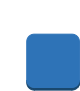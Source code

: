 <?xml version="1.0" encoding="UTF-8"?>
<dia:diagram xmlns:dia="http://www.lysator.liu.se/~alla/dia/">
  <dia:layer name="Fondo" visible="true" active="true">
    <dia:group>
      <dia:group>
        <dia:group>
          <dia:group>
            <dia:object type="Standard - BezierLine" version="0" id="O0">
              <dia:attribute name="obj_pos">
                <dia:point val="3.922,3.355"/>
              </dia:attribute>
              <dia:attribute name="obj_bb">
                <dia:rectangle val="2.918,3.355;4.918,3.679"/>
              </dia:attribute>
              <dia:attribute name="bez_points">
                <dia:point val="3.922,3.355"/>
                <dia:point val="3.922,3.486"/>
                <dia:point val="3.922,3.355"/>
                <dia:point val="3.922,3.486"/>
                <dia:point val="3.922,3.504"/>
                <dia:point val="3.921,3.522"/>
                <dia:point val="3.918,3.54"/>
                <dia:point val="3.918,3.409"/>
                <dia:point val="3.918,3.54"/>
                <dia:point val="3.918,3.409"/>
                <dia:point val="3.921,3.391"/>
                <dia:point val="3.922,3.374"/>
                <dia:point val="3.922,3.355"/>
              </dia:attribute>
              <dia:attribute name="corner_types">
                <dia:enum val="0"/>
                <dia:enum val="0"/>
                <dia:enum val="0"/>
                <dia:enum val="0"/>
                <dia:enum val="0"/>
              </dia:attribute>
              <dia:attribute name="line_color">
                <dia:color val="#19486f"/>
              </dia:attribute>
              <dia:attribute name="line_width">
                <dia:real val="0"/>
              </dia:attribute>
            </dia:object>
            <dia:object type="Standard - BezierLine" version="0" id="O1">
              <dia:attribute name="obj_pos">
                <dia:point val="3.918,3.409"/>
              </dia:attribute>
              <dia:attribute name="obj_bb">
                <dia:rectangle val="3.905,3.409;3.918,3.6"/>
              </dia:attribute>
              <dia:attribute name="bez_points">
                <dia:point val="3.918,3.409"/>
                <dia:point val="3.918,3.54"/>
                <dia:point val="3.918,3.409"/>
                <dia:point val="3.918,3.54"/>
                <dia:point val="3.915,3.56"/>
                <dia:point val="3.911,3.581"/>
                <dia:point val="3.905,3.6"/>
                <dia:point val="3.905,3.469"/>
                <dia:point val="3.905,3.6"/>
                <dia:point val="3.905,3.469"/>
                <dia:point val="3.911,3.45"/>
                <dia:point val="3.915,3.43"/>
                <dia:point val="3.918,3.409"/>
              </dia:attribute>
              <dia:attribute name="corner_types">
                <dia:enum val="0"/>
                <dia:enum val="0"/>
                <dia:enum val="0"/>
                <dia:enum val="0"/>
                <dia:enum val="0"/>
              </dia:attribute>
              <dia:attribute name="line_color">
                <dia:color val="#19486f"/>
              </dia:attribute>
              <dia:attribute name="line_width">
                <dia:real val="0"/>
              </dia:attribute>
            </dia:object>
            <dia:object type="Standard - BezierLine" version="0" id="O2">
              <dia:attribute name="obj_pos">
                <dia:point val="3.905,3.469"/>
              </dia:attribute>
              <dia:attribute name="obj_bb">
                <dia:rectangle val="3.876,3.469;3.905,3.666"/>
              </dia:attribute>
              <dia:attribute name="bez_points">
                <dia:point val="3.905,3.469"/>
                <dia:point val="3.905,3.6"/>
                <dia:point val="3.905,3.469"/>
                <dia:point val="3.905,3.6"/>
                <dia:point val="3.897,3.623"/>
                <dia:point val="3.888,3.645"/>
                <dia:point val="3.876,3.666"/>
                <dia:point val="3.876,3.535"/>
                <dia:point val="3.876,3.666"/>
                <dia:point val="3.876,3.535"/>
                <dia:point val="3.888,3.514"/>
                <dia:point val="3.897,3.492"/>
                <dia:point val="3.905,3.469"/>
              </dia:attribute>
              <dia:attribute name="corner_types">
                <dia:enum val="0"/>
                <dia:enum val="0"/>
                <dia:enum val="0"/>
                <dia:enum val="0"/>
                <dia:enum val="0"/>
              </dia:attribute>
              <dia:attribute name="line_color">
                <dia:color val="#19486f"/>
              </dia:attribute>
              <dia:attribute name="line_width">
                <dia:real val="0"/>
              </dia:attribute>
            </dia:object>
          </dia:group>
          <dia:object type="Standard - Beziergon" version="0" id="O3">
            <dia:attribute name="obj_pos">
              <dia:point val="3.922,3.355"/>
            </dia:attribute>
            <dia:attribute name="obj_bb">
              <dia:rectangle val="2.922,3.355;4.922,3.861"/>
            </dia:attribute>
            <dia:attribute name="bez_points">
              <dia:point val="3.922,3.355"/>
              <dia:point val="3.922,3.486"/>
              <dia:point val="3.922,3.355"/>
              <dia:point val="3.922,3.486"/>
              <dia:point val="3.922,3.693"/>
              <dia:point val="3.753,3.861"/>
              <dia:point val="3.545,3.861"/>
              <dia:point val="3.545,3.73"/>
              <dia:point val="3.545,3.861"/>
              <dia:point val="3.545,3.73"/>
              <dia:point val="3.753,3.73"/>
              <dia:point val="3.922,3.562"/>
            </dia:attribute>
            <dia:attribute name="corner_types">
              <dia:enum val="-1797716344"/>
              <dia:enum val="0"/>
              <dia:enum val="0"/>
              <dia:enum val="0"/>
              <dia:enum val="0"/>
            </dia:attribute>
            <dia:attribute name="line_color">
              <dia:color val="#19486f"/>
            </dia:attribute>
            <dia:attribute name="line_width">
              <dia:real val="0"/>
            </dia:attribute>
            <dia:attribute name="inner_color">
              <dia:color val="#19486f"/>
            </dia:attribute>
            <dia:attribute name="show_background">
              <dia:boolean val="true"/>
            </dia:attribute>
          </dia:object>
          <dia:group>
            <dia:object type="Standard - Polygon" version="0" id="O4">
              <dia:attribute name="obj_pos">
                <dia:point val="3.602,3.69"/>
              </dia:attribute>
              <dia:attribute name="obj_bb">
                <dia:rectangle val="1.664,3.69;3.602,3.861"/>
              </dia:attribute>
              <dia:attribute name="poly_points">
                <dia:point val="3.602,3.69"/>
                <dia:point val="3.545,3.861"/>
                <dia:point val="1.664,3.861"/>
                <dia:point val="1.664,3.73"/>
              </dia:attribute>
              <dia:attribute name="line_color">
                <dia:color val="#19486f"/>
              </dia:attribute>
              <dia:attribute name="line_width">
                <dia:real val="0"/>
              </dia:attribute>
              <dia:attribute name="inner_color">
                <dia:color val="#19486f"/>
              </dia:attribute>
              <dia:attribute name="show_background">
                <dia:boolean val="true"/>
              </dia:attribute>
            </dia:object>
          </dia:group>
          <dia:object type="Standard - Beziergon" version="0" id="O5">
            <dia:attribute name="obj_pos">
              <dia:point val="1.664,3.73"/>
            </dia:attribute>
            <dia:attribute name="obj_bb">
              <dia:rectangle val="0.287,3.355;2.287,3.861"/>
            </dia:attribute>
            <dia:attribute name="bez_points">
              <dia:point val="1.664,3.73"/>
              <dia:point val="1.664,3.861"/>
              <dia:point val="1.664,3.73"/>
              <dia:point val="1.664,3.861"/>
              <dia:point val="1.455,3.861"/>
              <dia:point val="1.287,3.693"/>
              <dia:point val="1.287,3.486"/>
              <dia:point val="1.287,3.355"/>
              <dia:point val="1.287,3.486"/>
              <dia:point val="1.287,3.355"/>
              <dia:point val="1.287,3.562"/>
              <dia:point val="1.455,3.73"/>
            </dia:attribute>
            <dia:attribute name="corner_types">
              <dia:enum val="0"/>
              <dia:enum val="0"/>
              <dia:enum val="0"/>
              <dia:enum val="0"/>
              <dia:enum val="0"/>
            </dia:attribute>
            <dia:attribute name="line_color">
              <dia:color val="#19486f"/>
            </dia:attribute>
            <dia:attribute name="line_width">
              <dia:real val="0"/>
            </dia:attribute>
            <dia:attribute name="inner_color">
              <dia:color val="#19486f"/>
            </dia:attribute>
            <dia:attribute name="show_background">
              <dia:boolean val="true"/>
            </dia:attribute>
          </dia:object>
          <dia:group>
            <dia:object type="Standard - Beziergon" version="0" id="O6">
              <dia:attribute name="obj_pos">
                <dia:point val="3.545,1.062"/>
              </dia:attribute>
              <dia:attribute name="obj_bb">
                <dia:rectangle val="1.287,1.062;3.922,3.73"/>
              </dia:attribute>
              <dia:attribute name="bez_points">
                <dia:point val="3.545,1.062"/>
                <dia:point val="3.753,1.062"/>
                <dia:point val="3.922,1.229"/>
                <dia:point val="3.922,1.436"/>
                <dia:point val="3.922,3.355"/>
                <dia:point val="3.922,1.436"/>
                <dia:point val="3.922,3.355"/>
                <dia:point val="3.922,3.562"/>
                <dia:point val="3.753,3.73"/>
                <dia:point val="3.545,3.73"/>
                <dia:point val="1.664,3.73"/>
                <dia:point val="3.545,3.73"/>
                <dia:point val="1.664,3.73"/>
                <dia:point val="1.455,3.73"/>
                <dia:point val="1.287,3.562"/>
                <dia:point val="1.287,3.355"/>
                <dia:point val="1.287,1.436"/>
                <dia:point val="1.287,3.355"/>
                <dia:point val="1.287,1.436"/>
                <dia:point val="1.287,1.229"/>
                <dia:point val="1.455,1.062"/>
                <dia:point val="1.664,1.062"/>
                <dia:point val="3.545,1.062"/>
                <dia:point val="1.664,1.062"/>
                <dia:point val="3.545,1.062"/>
                <dia:point val="3.545,1.062"/>
                <dia:point val="1.664,1.062"/>
              </dia:attribute>
              <dia:attribute name="corner_types">
                <dia:enum val="-1797716328"/>
                <dia:enum val="0"/>
                <dia:enum val="0"/>
                <dia:enum val="0"/>
                <dia:enum val="0"/>
                <dia:enum val="0"/>
                <dia:enum val="0"/>
                <dia:enum val="0"/>
                <dia:enum val="0"/>
                <dia:enum val="0"/>
              </dia:attribute>
              <dia:attribute name="line_color">
                <dia:color val="#2e73b7"/>
              </dia:attribute>
              <dia:attribute name="line_width">
                <dia:real val="0"/>
              </dia:attribute>
              <dia:attribute name="inner_color">
                <dia:color val="#2e73b7"/>
              </dia:attribute>
              <dia:attribute name="show_background">
                <dia:boolean val="true"/>
              </dia:attribute>
            </dia:object>
          </dia:group>
        </dia:group>
      </dia:group>
      <dia:object type="Standard - Text" version="1" id="O7">
        <dia:attribute name="obj_pos">
          <dia:point val="0,0"/>
        </dia:attribute>
        <dia:attribute name="obj_bb">
          <dia:rectangle val="0,-0.595;0.385,0.15"/>
        </dia:attribute>
        <dia:attribute name="text">
          <dia:composite type="text">
            <dia:attribute name="string">
              <dia:string>#O#</dia:string>
            </dia:attribute>
            <dia:attribute name="font">
              <dia:font family="monospace" style="0" name="Courier"/>
            </dia:attribute>
            <dia:attribute name="height">
              <dia:real val="0.8"/>
            </dia:attribute>
            <dia:attribute name="pos">
              <dia:point val="0,0"/>
            </dia:attribute>
            <dia:attribute name="color">
              <dia:color val="#ffffff"/>
            </dia:attribute>
            <dia:attribute name="alignment">
              <dia:enum val="0"/>
            </dia:attribute>
          </dia:composite>
        </dia:attribute>
        <dia:attribute name="valign">
          <dia:enum val="3"/>
        </dia:attribute>
      </dia:object>
      <dia:object type="Standard - Text" version="1" id="O8">
        <dia:attribute name="obj_pos">
          <dia:point val="0,0"/>
        </dia:attribute>
        <dia:attribute name="obj_bb">
          <dia:rectangle val="0,-0.595;0.385,0.15"/>
        </dia:attribute>
        <dia:attribute name="text">
          <dia:composite type="text">
            <dia:attribute name="string">
              <dia:string>#r#</dia:string>
            </dia:attribute>
            <dia:attribute name="font">
              <dia:font family="monospace" style="0" name="Courier"/>
            </dia:attribute>
            <dia:attribute name="height">
              <dia:real val="0.8"/>
            </dia:attribute>
            <dia:attribute name="pos">
              <dia:point val="0,0"/>
            </dia:attribute>
            <dia:attribute name="color">
              <dia:color val="#ffffff"/>
            </dia:attribute>
            <dia:attribute name="alignment">
              <dia:enum val="0"/>
            </dia:attribute>
          </dia:composite>
        </dia:attribute>
        <dia:attribute name="valign">
          <dia:enum val="3"/>
        </dia:attribute>
      </dia:object>
      <dia:object type="Standard - Text" version="1" id="O9">
        <dia:attribute name="obj_pos">
          <dia:point val="0,0"/>
        </dia:attribute>
        <dia:attribute name="obj_bb">
          <dia:rectangle val="0,-0.595;0.385,0.15"/>
        </dia:attribute>
        <dia:attribute name="text">
          <dia:composite type="text">
            <dia:attribute name="string">
              <dia:string>#a#</dia:string>
            </dia:attribute>
            <dia:attribute name="font">
              <dia:font family="monospace" style="0" name="Courier"/>
            </dia:attribute>
            <dia:attribute name="height">
              <dia:real val="0.8"/>
            </dia:attribute>
            <dia:attribute name="pos">
              <dia:point val="0,0"/>
            </dia:attribute>
            <dia:attribute name="color">
              <dia:color val="#ffffff"/>
            </dia:attribute>
            <dia:attribute name="alignment">
              <dia:enum val="0"/>
            </dia:attribute>
          </dia:composite>
        </dia:attribute>
        <dia:attribute name="valign">
          <dia:enum val="3"/>
        </dia:attribute>
      </dia:object>
      <dia:object type="Standard - Text" version="1" id="O10">
        <dia:attribute name="obj_pos">
          <dia:point val="0,0"/>
        </dia:attribute>
        <dia:attribute name="obj_bb">
          <dia:rectangle val="0,-0.595;0.385,0.15"/>
        </dia:attribute>
        <dia:attribute name="text">
          <dia:composite type="text">
            <dia:attribute name="string">
              <dia:string>#c#</dia:string>
            </dia:attribute>
            <dia:attribute name="font">
              <dia:font family="monospace" style="0" name="Courier"/>
            </dia:attribute>
            <dia:attribute name="height">
              <dia:real val="0.8"/>
            </dia:attribute>
            <dia:attribute name="pos">
              <dia:point val="0,0"/>
            </dia:attribute>
            <dia:attribute name="color">
              <dia:color val="#ffffff"/>
            </dia:attribute>
            <dia:attribute name="alignment">
              <dia:enum val="0"/>
            </dia:attribute>
          </dia:composite>
        </dia:attribute>
        <dia:attribute name="valign">
          <dia:enum val="3"/>
        </dia:attribute>
      </dia:object>
      <dia:object type="Standard - Text" version="1" id="O11">
        <dia:attribute name="obj_pos">
          <dia:point val="0,0"/>
        </dia:attribute>
        <dia:attribute name="obj_bb">
          <dia:rectangle val="0,-0.595;0.385,0.15"/>
        </dia:attribute>
        <dia:attribute name="text">
          <dia:composite type="text">
            <dia:attribute name="string">
              <dia:string>#l#</dia:string>
            </dia:attribute>
            <dia:attribute name="font">
              <dia:font family="monospace" style="0" name="Courier"/>
            </dia:attribute>
            <dia:attribute name="height">
              <dia:real val="0.8"/>
            </dia:attribute>
            <dia:attribute name="pos">
              <dia:point val="0,0"/>
            </dia:attribute>
            <dia:attribute name="color">
              <dia:color val="#ffffff"/>
            </dia:attribute>
            <dia:attribute name="alignment">
              <dia:enum val="0"/>
            </dia:attribute>
          </dia:composite>
        </dia:attribute>
        <dia:attribute name="valign">
          <dia:enum val="3"/>
        </dia:attribute>
      </dia:object>
      <dia:object type="Standard - Text" version="1" id="O12">
        <dia:attribute name="obj_pos">
          <dia:point val="0,0"/>
        </dia:attribute>
        <dia:attribute name="obj_bb">
          <dia:rectangle val="0,-0.595;0.385,0.15"/>
        </dia:attribute>
        <dia:attribute name="text">
          <dia:composite type="text">
            <dia:attribute name="string">
              <dia:string>#e#</dia:string>
            </dia:attribute>
            <dia:attribute name="font">
              <dia:font family="monospace" style="0" name="Courier"/>
            </dia:attribute>
            <dia:attribute name="height">
              <dia:real val="0.8"/>
            </dia:attribute>
            <dia:attribute name="pos">
              <dia:point val="0,0"/>
            </dia:attribute>
            <dia:attribute name="color">
              <dia:color val="#ffffff"/>
            </dia:attribute>
            <dia:attribute name="alignment">
              <dia:enum val="0"/>
            </dia:attribute>
          </dia:composite>
        </dia:attribute>
        <dia:attribute name="valign">
          <dia:enum val="3"/>
        </dia:attribute>
      </dia:object>
    </dia:group>
  </dia:layer>
</dia:diagram>
